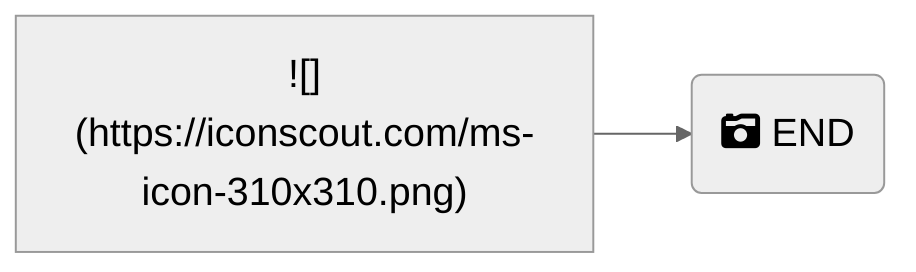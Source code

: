 %%{ init: {'theme': 'neutral' , "themeVariables": { "fontSize": "20px"}}}%%
flowchart LR
  A["![](https://iconscout.com/ms-icon-310x310.png)"]
  B(fa:fa-camera-retro END)
  A --> B